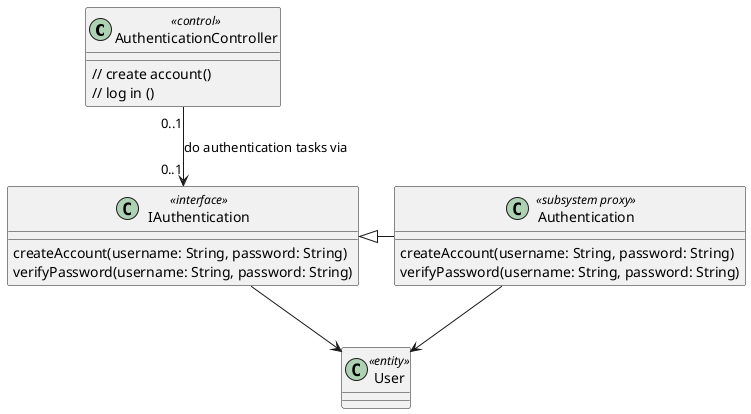 @startuml
class AuthenticationController <<control>> {
    // create account()
    // log in ()
}

class IAuthentication <<interface>> {
    createAccount(username: String, password: String)
    verifyPassword(username: String, password: String)
}

class Authentication <<subsystem proxy>> {
    createAccount(username: String, password: String)
    verifyPassword(username: String, password: String)
}

class User <<entity>>

AuthenticationController "0..1" --> "0..1" IAuthentication : do authentication tasks via

IAuthentication <|- Authentication
IAuthentication --> User
Authentication --> User

@enduml

